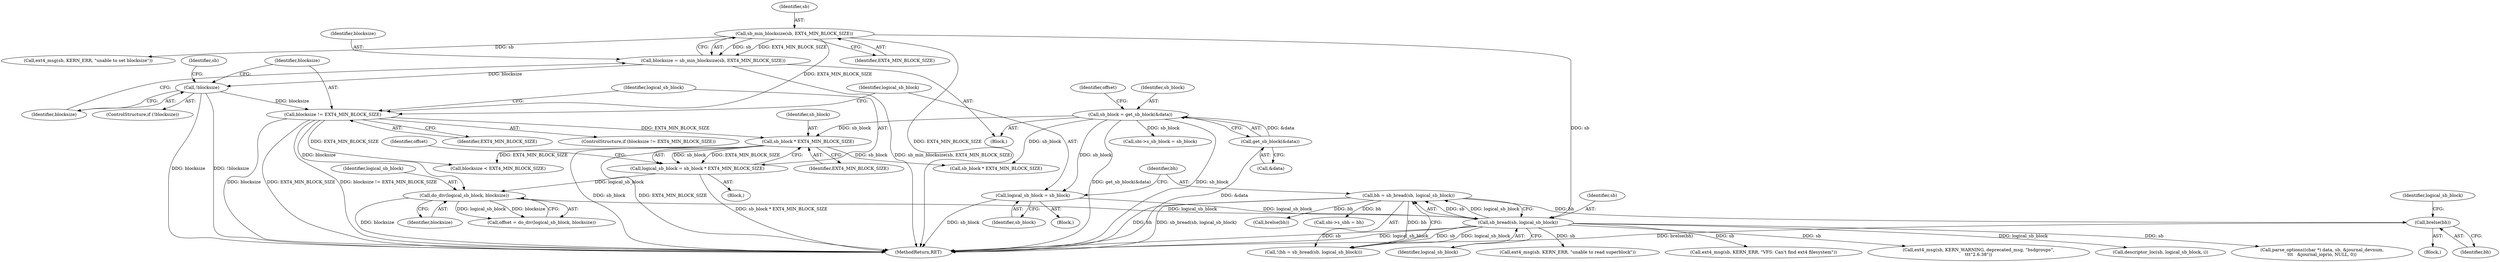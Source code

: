 digraph "0_linux_744692dc059845b2a3022119871846e74d4f6e11_16@pointer" {
"1000616" [label="(Call,brelse(bh))"];
"1000290" [label="(Call,bh = sb_bread(sb, logical_sb_block))"];
"1000292" [label="(Call,sb_bread(sb, logical_sb_block))"];
"1000256" [label="(Call,sb_min_blocksize(sb, EXT4_MIN_BLOCK_SIZE))"];
"1000285" [label="(Call,logical_sb_block = sb_block)"];
"1000129" [label="(Call,sb_block = get_sb_block(&data))"];
"1000131" [label="(Call,get_sb_block(&data))"];
"1000280" [label="(Call,do_div(logical_sb_block, blocksize))"];
"1000273" [label="(Call,logical_sb_block = sb_block * EXT4_MIN_BLOCK_SIZE)"];
"1000275" [label="(Call,sb_block * EXT4_MIN_BLOCK_SIZE)"];
"1000269" [label="(Call,blocksize != EXT4_MIN_BLOCK_SIZE)"];
"1000260" [label="(Call,!blocksize)"];
"1000254" [label="(Call,blocksize = sb_min_blocksize(sb, EXT4_MIN_BLOCK_SIZE))"];
"1000270" [label="(Identifier,blocksize)"];
"1001233" [label="(Call,descriptor_loc(sb, logical_sb_block, i))"];
"1000271" [label="(Identifier,EXT4_MIN_BLOCK_SIZE)"];
"1000137" [label="(Identifier,offset)"];
"1000292" [label="(Call,sb_bread(sb, logical_sb_block))"];
"1000263" [label="(Call,ext4_msg(sb, KERN_ERR, \"unable to set blocksize\"))"];
"1000286" [label="(Identifier,logical_sb_block)"];
"1000617" [label="(Identifier,bh)"];
"1000268" [label="(ControlStructure,if (blocksize != EXT4_MIN_BLOCK_SIZE))"];
"1000279" [label="(Identifier,offset)"];
"1002112" [label="(Call,brelse(bh))"];
"1000274" [label="(Identifier,logical_sb_block)"];
"1000260" [label="(Call,!blocksize)"];
"1000285" [label="(Call,logical_sb_block = sb_block)"];
"1000273" [label="(Call,logical_sb_block = sb_block * EXT4_MIN_BLOCK_SIZE)"];
"1000513" [label="(Call,parse_options((char *) data, sb, &journal_devnum,\n\t\t\t   &journal_ioprio, NULL, 0))"];
"1000290" [label="(Call,bh = sb_bread(sb, logical_sb_block))"];
"1000620" [label="(Call,sb_block * EXT4_MIN_BLOCK_SIZE)"];
"1000130" [label="(Identifier,sb_block)"];
"1000272" [label="(Block,)"];
"1000275" [label="(Call,sb_block * EXT4_MIN_BLOCK_SIZE)"];
"1000132" [label="(Call,&data)"];
"1000289" [label="(Call,!(bh = sb_bread(sb, logical_sb_block)))"];
"1000120" [label="(Block,)"];
"1000261" [label="(Identifier,blocksize)"];
"1000296" [label="(Call,ext4_msg(sb, KERN_ERR, \"unable to read superblock\"))"];
"1000281" [label="(Identifier,logical_sb_block)"];
"1000131" [label="(Call,get_sb_block(&data))"];
"1000220" [label="(Call,sbi->s_sb_block = sb_block)"];
"1000287" [label="(Identifier,sb_block)"];
"1000276" [label="(Identifier,sb_block)"];
"1000282" [label="(Identifier,blocksize)"];
"1000616" [label="(Call,brelse(bh))"];
"1000278" [label="(Call,offset = do_div(logical_sb_block, blocksize))"];
"1000293" [label="(Identifier,sb)"];
"1000291" [label="(Identifier,bh)"];
"1000259" [label="(ControlStructure,if (!blocksize))"];
"1000277" [label="(Identifier,EXT4_MIN_BLOCK_SIZE)"];
"1000584" [label="(Call,blocksize < EXT4_MIN_BLOCK_SIZE)"];
"1000264" [label="(Identifier,sb)"];
"1000256" [label="(Call,sb_min_blocksize(sb, EXT4_MIN_BLOCK_SIZE))"];
"1000879" [label="(Call,sbi->s_sbh = bh)"];
"1000603" [label="(Block,)"];
"1000255" [label="(Identifier,blocksize)"];
"1001992" [label="(Call,ext4_msg(sb, KERN_ERR, \"VFS: Can't find ext4 filesystem\"))"];
"1000280" [label="(Call,do_div(logical_sb_block, blocksize))"];
"1000129" [label="(Call,sb_block = get_sb_block(&data))"];
"1000257" [label="(Identifier,sb)"];
"1000269" [label="(Call,blocksize != EXT4_MIN_BLOCK_SIZE)"];
"1000619" [label="(Identifier,logical_sb_block)"];
"1000254" [label="(Call,blocksize = sb_min_blocksize(sb, EXT4_MIN_BLOCK_SIZE))"];
"1000360" [label="(Call,ext4_msg(sb, KERN_WARNING, deprecated_msg, \"bsdgroups\",\n\t\t\t\"2.6.38\"))"];
"1000294" [label="(Identifier,logical_sb_block)"];
"1000284" [label="(Block,)"];
"1002129" [label="(MethodReturn,RET)"];
"1000258" [label="(Identifier,EXT4_MIN_BLOCK_SIZE)"];
"1000616" -> "1000603"  [label="AST: "];
"1000616" -> "1000617"  [label="CFG: "];
"1000617" -> "1000616"  [label="AST: "];
"1000619" -> "1000616"  [label="CFG: "];
"1000616" -> "1002129"  [label="DDG: brelse(bh)"];
"1000290" -> "1000616"  [label="DDG: bh"];
"1000290" -> "1000289"  [label="AST: "];
"1000290" -> "1000292"  [label="CFG: "];
"1000291" -> "1000290"  [label="AST: "];
"1000292" -> "1000290"  [label="AST: "];
"1000289" -> "1000290"  [label="CFG: "];
"1000290" -> "1002129"  [label="DDG: bh"];
"1000290" -> "1002129"  [label="DDG: sb_bread(sb, logical_sb_block)"];
"1000290" -> "1000289"  [label="DDG: bh"];
"1000292" -> "1000290"  [label="DDG: sb"];
"1000292" -> "1000290"  [label="DDG: logical_sb_block"];
"1000290" -> "1000879"  [label="DDG: bh"];
"1000290" -> "1002112"  [label="DDG: bh"];
"1000292" -> "1000294"  [label="CFG: "];
"1000293" -> "1000292"  [label="AST: "];
"1000294" -> "1000292"  [label="AST: "];
"1000292" -> "1002129"  [label="DDG: logical_sb_block"];
"1000292" -> "1002129"  [label="DDG: sb"];
"1000292" -> "1000289"  [label="DDG: sb"];
"1000292" -> "1000289"  [label="DDG: logical_sb_block"];
"1000256" -> "1000292"  [label="DDG: sb"];
"1000285" -> "1000292"  [label="DDG: logical_sb_block"];
"1000280" -> "1000292"  [label="DDG: logical_sb_block"];
"1000292" -> "1000296"  [label="DDG: sb"];
"1000292" -> "1000360"  [label="DDG: sb"];
"1000292" -> "1000513"  [label="DDG: sb"];
"1000292" -> "1001233"  [label="DDG: logical_sb_block"];
"1000292" -> "1001992"  [label="DDG: sb"];
"1000256" -> "1000254"  [label="AST: "];
"1000256" -> "1000258"  [label="CFG: "];
"1000257" -> "1000256"  [label="AST: "];
"1000258" -> "1000256"  [label="AST: "];
"1000254" -> "1000256"  [label="CFG: "];
"1000256" -> "1002129"  [label="DDG: EXT4_MIN_BLOCK_SIZE"];
"1000256" -> "1000254"  [label="DDG: sb"];
"1000256" -> "1000254"  [label="DDG: EXT4_MIN_BLOCK_SIZE"];
"1000256" -> "1000263"  [label="DDG: sb"];
"1000256" -> "1000269"  [label="DDG: EXT4_MIN_BLOCK_SIZE"];
"1000285" -> "1000284"  [label="AST: "];
"1000285" -> "1000287"  [label="CFG: "];
"1000286" -> "1000285"  [label="AST: "];
"1000287" -> "1000285"  [label="AST: "];
"1000291" -> "1000285"  [label="CFG: "];
"1000285" -> "1002129"  [label="DDG: sb_block"];
"1000129" -> "1000285"  [label="DDG: sb_block"];
"1000129" -> "1000120"  [label="AST: "];
"1000129" -> "1000131"  [label="CFG: "];
"1000130" -> "1000129"  [label="AST: "];
"1000131" -> "1000129"  [label="AST: "];
"1000137" -> "1000129"  [label="CFG: "];
"1000129" -> "1002129"  [label="DDG: sb_block"];
"1000129" -> "1002129"  [label="DDG: get_sb_block(&data)"];
"1000131" -> "1000129"  [label="DDG: &data"];
"1000129" -> "1000220"  [label="DDG: sb_block"];
"1000129" -> "1000275"  [label="DDG: sb_block"];
"1000129" -> "1000620"  [label="DDG: sb_block"];
"1000131" -> "1000132"  [label="CFG: "];
"1000132" -> "1000131"  [label="AST: "];
"1000131" -> "1002129"  [label="DDG: &data"];
"1000280" -> "1000278"  [label="AST: "];
"1000280" -> "1000282"  [label="CFG: "];
"1000281" -> "1000280"  [label="AST: "];
"1000282" -> "1000280"  [label="AST: "];
"1000278" -> "1000280"  [label="CFG: "];
"1000280" -> "1002129"  [label="DDG: blocksize"];
"1000280" -> "1000278"  [label="DDG: logical_sb_block"];
"1000280" -> "1000278"  [label="DDG: blocksize"];
"1000273" -> "1000280"  [label="DDG: logical_sb_block"];
"1000269" -> "1000280"  [label="DDG: blocksize"];
"1000273" -> "1000272"  [label="AST: "];
"1000273" -> "1000275"  [label="CFG: "];
"1000274" -> "1000273"  [label="AST: "];
"1000275" -> "1000273"  [label="AST: "];
"1000279" -> "1000273"  [label="CFG: "];
"1000273" -> "1002129"  [label="DDG: sb_block * EXT4_MIN_BLOCK_SIZE"];
"1000275" -> "1000273"  [label="DDG: sb_block"];
"1000275" -> "1000273"  [label="DDG: EXT4_MIN_BLOCK_SIZE"];
"1000275" -> "1000277"  [label="CFG: "];
"1000276" -> "1000275"  [label="AST: "];
"1000277" -> "1000275"  [label="AST: "];
"1000275" -> "1002129"  [label="DDG: sb_block"];
"1000275" -> "1002129"  [label="DDG: EXT4_MIN_BLOCK_SIZE"];
"1000269" -> "1000275"  [label="DDG: EXT4_MIN_BLOCK_SIZE"];
"1000275" -> "1000584"  [label="DDG: EXT4_MIN_BLOCK_SIZE"];
"1000275" -> "1000620"  [label="DDG: sb_block"];
"1000269" -> "1000268"  [label="AST: "];
"1000269" -> "1000271"  [label="CFG: "];
"1000270" -> "1000269"  [label="AST: "];
"1000271" -> "1000269"  [label="AST: "];
"1000274" -> "1000269"  [label="CFG: "];
"1000286" -> "1000269"  [label="CFG: "];
"1000269" -> "1002129"  [label="DDG: blocksize != EXT4_MIN_BLOCK_SIZE"];
"1000269" -> "1002129"  [label="DDG: blocksize"];
"1000269" -> "1002129"  [label="DDG: EXT4_MIN_BLOCK_SIZE"];
"1000260" -> "1000269"  [label="DDG: blocksize"];
"1000269" -> "1000584"  [label="DDG: EXT4_MIN_BLOCK_SIZE"];
"1000260" -> "1000259"  [label="AST: "];
"1000260" -> "1000261"  [label="CFG: "];
"1000261" -> "1000260"  [label="AST: "];
"1000264" -> "1000260"  [label="CFG: "];
"1000270" -> "1000260"  [label="CFG: "];
"1000260" -> "1002129"  [label="DDG: !blocksize"];
"1000260" -> "1002129"  [label="DDG: blocksize"];
"1000254" -> "1000260"  [label="DDG: blocksize"];
"1000254" -> "1000120"  [label="AST: "];
"1000255" -> "1000254"  [label="AST: "];
"1000261" -> "1000254"  [label="CFG: "];
"1000254" -> "1002129"  [label="DDG: sb_min_blocksize(sb, EXT4_MIN_BLOCK_SIZE)"];
}
